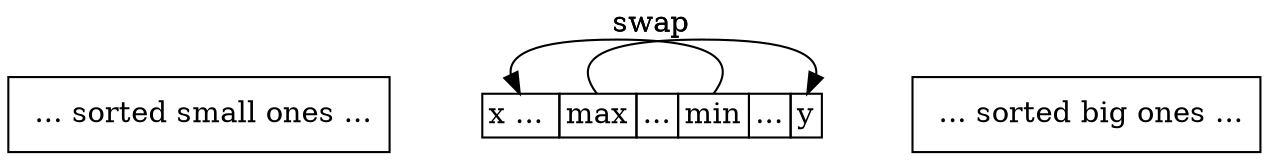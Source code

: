 digraph G{
	margin="0"
	node[shape=box]
    sorted1[label=" ... sorted small ones ..."];
	unsorted[shape=plaintext,
             label=<<table BORDER="0" CELLBORDER="1" CELLSPACING="0">
             <tr><td port="hd">x ... </td><td port="ma">max</td><td>...</td><td port="mi">min</td><td>...</td><td port="tl">y</td></tr></table>>];
    unsorted:mi:n->unsorted:hd:n[label="swap"];
	unsorted:ma:n->unsorted:tl:n[label="swap"];
    sorted[label=" ... sorted big ones ..."];
	{rank=same sorted1->unsorted->sorted[style=invis]}
}
